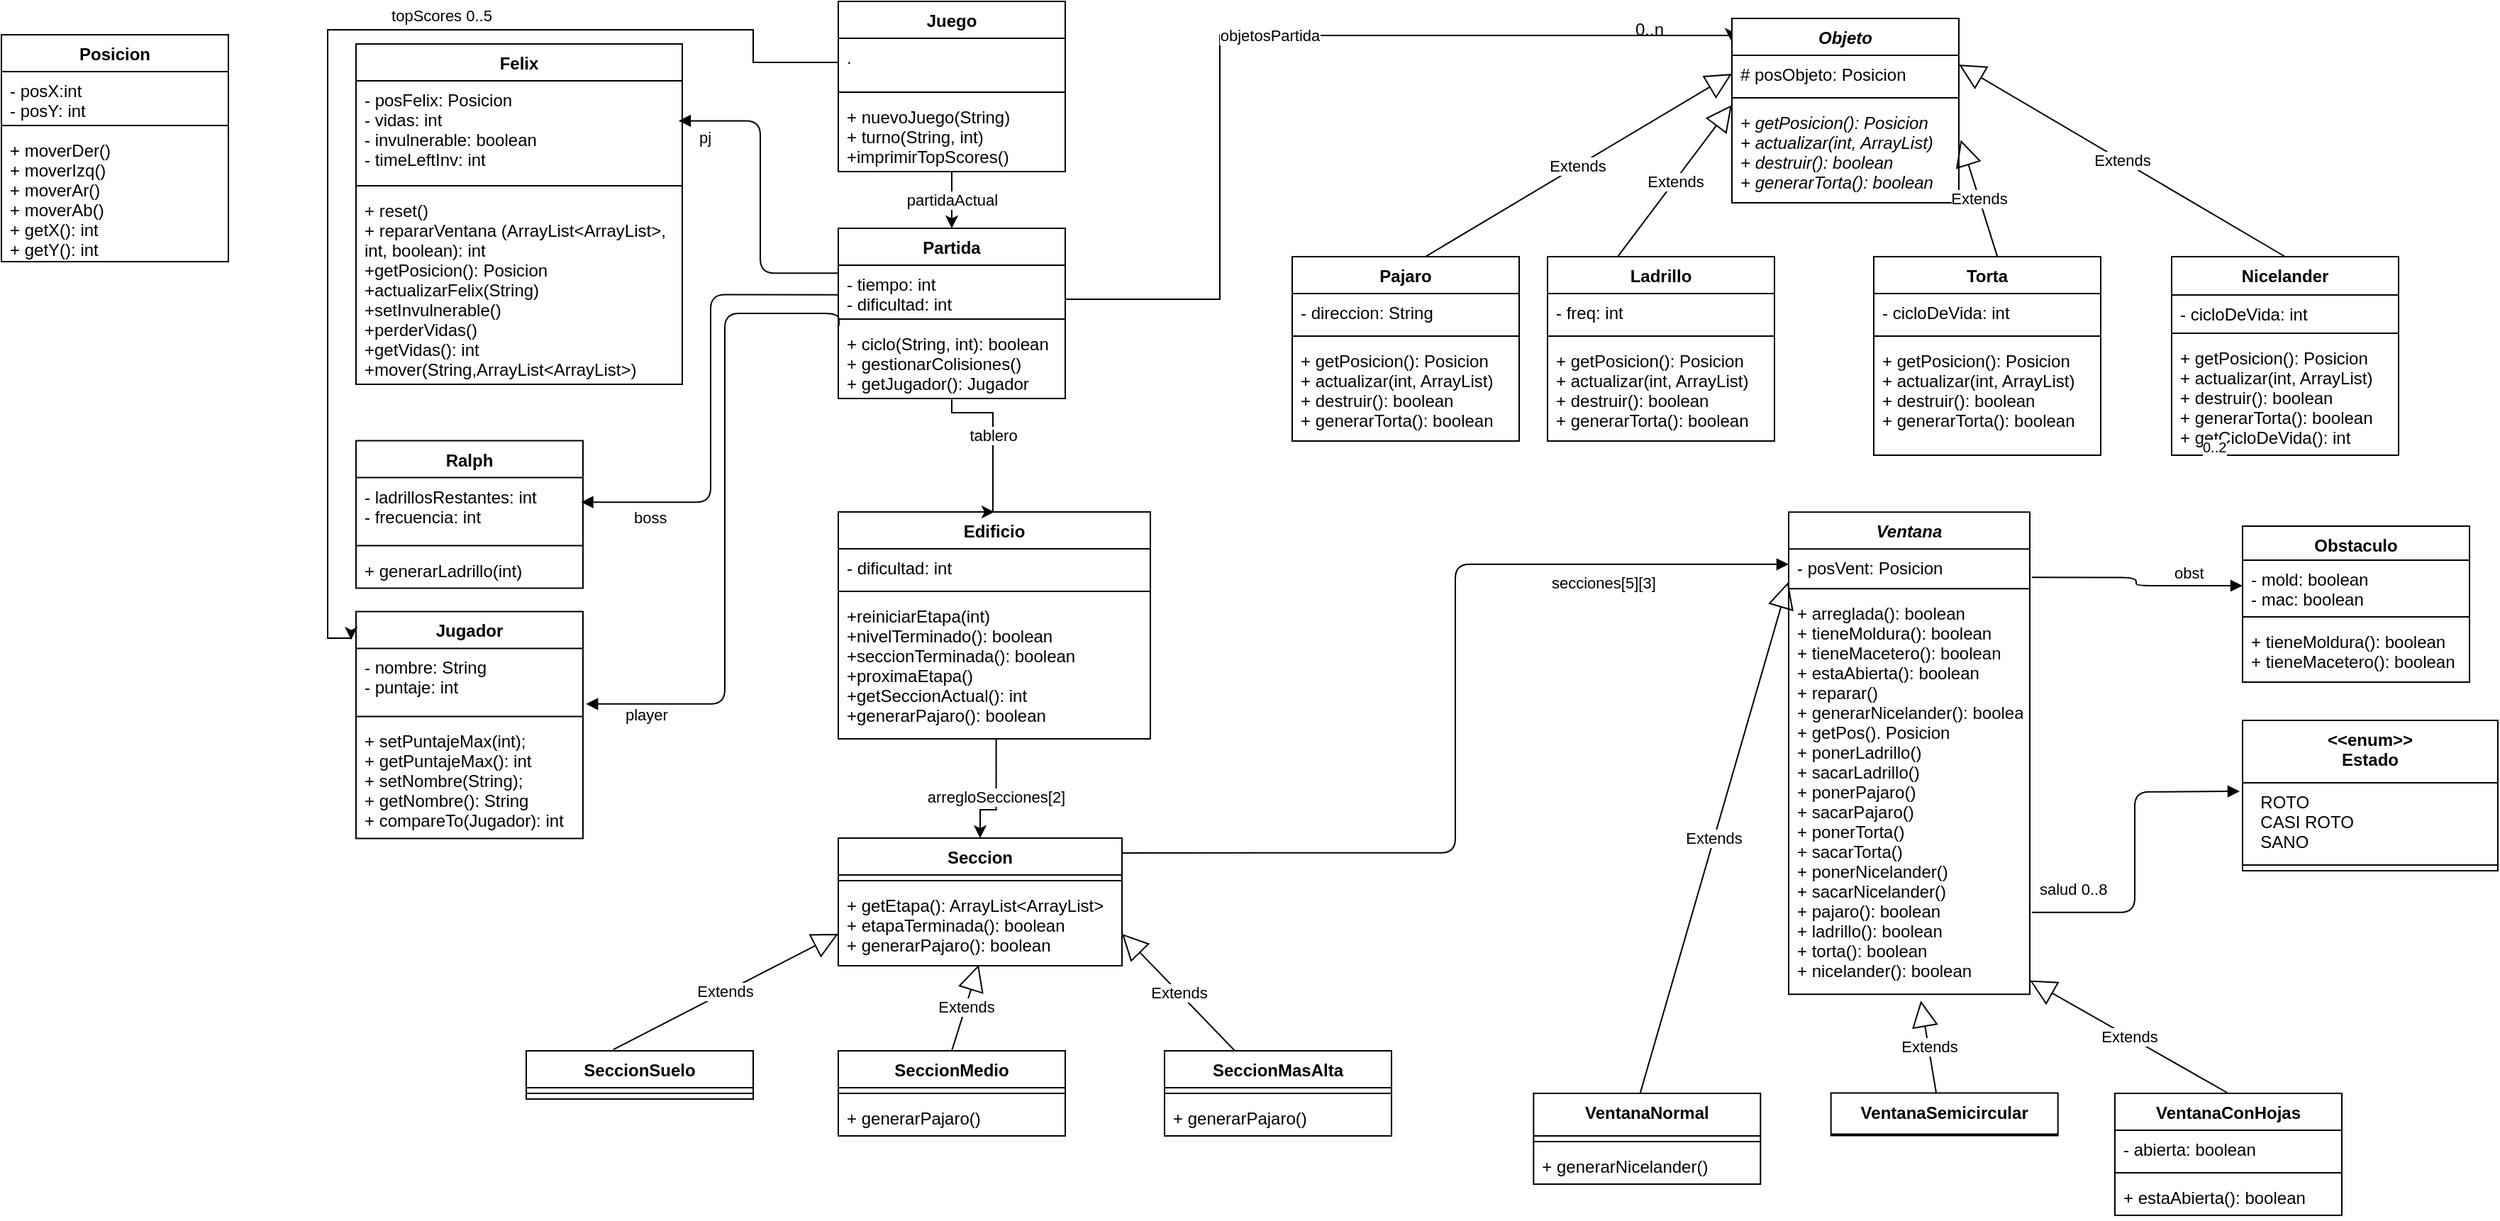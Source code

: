<mxfile version="12.0.2" type="google" pages="1"><diagram id="2Kq16u2UD5P_xdGloN-s" name="Page-1"><mxGraphModel dx="1476" dy="573" grid="1" gridSize="10" guides="0" tooltips="1" connect="1" arrows="1" fold="1" page="1" pageScale="1" pageWidth="2336" pageHeight="1654" math="0" shadow="0"><root><mxCell id="0"/><mxCell id="1" parent="0"/><mxCell id="X2xEZBvxfCJTf0WQT2Yg-20" value="partidaActual" style="edgeStyle=orthogonalEdgeStyle;rounded=0;orthogonalLoop=1;jettySize=auto;html=1;entryX=0.5;entryY=0;entryDx=0;entryDy=0;" parent="1" source="9vfwXc5ntF1bTvShzQ1Z-1" target="9vfwXc5ntF1bTvShzQ1Z-9" edge="1"><mxGeometry relative="1" as="geometry"/></mxCell><mxCell id="9vfwXc5ntF1bTvShzQ1Z-1" value="Juego" style="swimlane;fontStyle=1;align=center;verticalAlign=top;childLayout=stackLayout;horizontal=1;startSize=26;horizontalStack=0;resizeParent=1;resizeParentMax=0;resizeLast=0;collapsible=1;marginBottom=0;" parent="1" vertex="1"><mxGeometry x="620" y="20" width="160" height="120" as="geometry"/></mxCell><mxCell id="9vfwXc5ntF1bTvShzQ1Z-2" value="." style="text;strokeColor=none;fillColor=none;align=left;verticalAlign=top;spacingLeft=4;spacingRight=4;overflow=hidden;rotatable=0;points=[[0,0.5],[1,0.5]];portConstraint=eastwest;" parent="9vfwXc5ntF1bTvShzQ1Z-1" vertex="1"><mxGeometry y="26" width="160" height="34" as="geometry"/></mxCell><mxCell id="9vfwXc5ntF1bTvShzQ1Z-3" value="" style="line;strokeWidth=1;fillColor=none;align=left;verticalAlign=middle;spacingTop=-1;spacingLeft=3;spacingRight=3;rotatable=0;labelPosition=right;points=[];portConstraint=eastwest;" parent="9vfwXc5ntF1bTvShzQ1Z-1" vertex="1"><mxGeometry y="60" width="160" height="8" as="geometry"/></mxCell><mxCell id="9vfwXc5ntF1bTvShzQ1Z-4" value="+ nuevoJuego(String)&#xA;+ turno(String, int)&#xA;+imprimirTopScores()&#xA;" style="text;strokeColor=none;fillColor=none;align=left;verticalAlign=top;spacingLeft=4;spacingRight=4;overflow=hidden;rotatable=0;points=[[0,0.5],[1,0.5]];portConstraint=eastwest;" parent="9vfwXc5ntF1bTvShzQ1Z-1" vertex="1"><mxGeometry y="68" width="160" height="52" as="geometry"/></mxCell><mxCell id="9vfwXc5ntF1bTvShzQ1Z-5" value="Jugador" style="swimlane;fontStyle=1;align=center;verticalAlign=top;childLayout=stackLayout;horizontal=1;startSize=26;horizontalStack=0;resizeParent=1;resizeParentMax=0;resizeLast=0;collapsible=1;marginBottom=0;" parent="1" vertex="1"><mxGeometry x="280" y="450.214" width="160" height="160" as="geometry"/></mxCell><mxCell id="9vfwXc5ntF1bTvShzQ1Z-6" value="- nombre: String&#xA;- puntaje: int" style="text;strokeColor=none;fillColor=none;align=left;verticalAlign=top;spacingLeft=4;spacingRight=4;overflow=hidden;rotatable=0;points=[[0,0.5],[1,0.5]];portConstraint=eastwest;" parent="9vfwXc5ntF1bTvShzQ1Z-5" vertex="1"><mxGeometry y="26" width="160" height="44" as="geometry"/></mxCell><mxCell id="9vfwXc5ntF1bTvShzQ1Z-7" value="" style="line;strokeWidth=1;fillColor=none;align=left;verticalAlign=middle;spacingTop=-1;spacingLeft=3;spacingRight=3;rotatable=0;labelPosition=right;points=[];portConstraint=eastwest;" parent="9vfwXc5ntF1bTvShzQ1Z-5" vertex="1"><mxGeometry y="70" width="160" height="8" as="geometry"/></mxCell><mxCell id="9vfwXc5ntF1bTvShzQ1Z-8" value="+ setPuntajeMax(int);&#xA;+ getPuntajeMax(): int&#xA;+ setNombre(String);&#xA;+ getNombre(): String&#xA;+ compareTo(Jugador): int" style="text;strokeColor=none;fillColor=none;align=left;verticalAlign=top;spacingLeft=4;spacingRight=4;overflow=hidden;rotatable=0;points=[[0,0.5],[1,0.5]];portConstraint=eastwest;" parent="9vfwXc5ntF1bTvShzQ1Z-5" vertex="1"><mxGeometry y="78" width="160" height="82" as="geometry"/></mxCell><mxCell id="uuIPnqhhuIp6EjvuX2Iu-3" value="objetosPartida" style="edgeStyle=orthogonalEdgeStyle;rounded=0;orthogonalLoop=1;jettySize=auto;html=1;entryX=-0.003;entryY=0.122;entryDx=0;entryDy=0;entryPerimeter=0;" parent="1" source="9vfwXc5ntF1bTvShzQ1Z-9" target="o8ehaNPeGsNhpjmpizpz-34" edge="1"><mxGeometry relative="1" as="geometry"><Array as="points"><mxPoint x="889" y="230"/><mxPoint x="889" y="44"/></Array></mxGeometry></mxCell><mxCell id="9vfwXc5ntF1bTvShzQ1Z-9" value="Partida" style="swimlane;fontStyle=1;align=center;verticalAlign=top;childLayout=stackLayout;horizontal=1;startSize=26;horizontalStack=0;resizeParent=1;resizeParentMax=0;resizeLast=0;collapsible=1;marginBottom=0;" parent="1" vertex="1"><mxGeometry x="620" y="180" width="160" height="120" as="geometry"/></mxCell><mxCell id="9vfwXc5ntF1bTvShzQ1Z-10" value="- tiempo: int&#xA;- dificultad: int" style="text;strokeColor=none;fillColor=none;align=left;verticalAlign=top;spacingLeft=4;spacingRight=4;overflow=hidden;rotatable=0;points=[[0,0.5],[1,0.5]];portConstraint=eastwest;" parent="9vfwXc5ntF1bTvShzQ1Z-9" vertex="1"><mxGeometry y="26" width="160" height="34" as="geometry"/></mxCell><mxCell id="9vfwXc5ntF1bTvShzQ1Z-11" value="" style="line;strokeWidth=1;fillColor=none;align=left;verticalAlign=middle;spacingTop=-1;spacingLeft=3;spacingRight=3;rotatable=0;labelPosition=right;points=[];portConstraint=eastwest;" parent="9vfwXc5ntF1bTvShzQ1Z-9" vertex="1"><mxGeometry y="60" width="160" height="8" as="geometry"/></mxCell><mxCell id="9vfwXc5ntF1bTvShzQ1Z-12" value="+ ciclo(String, int): boolean&#xA;+ gestionarColisiones()&#xA;+ getJugador(): Jugador&#xA;" style="text;strokeColor=none;fillColor=none;align=left;verticalAlign=top;spacingLeft=4;spacingRight=4;overflow=hidden;rotatable=0;points=[[0,0.5],[1,0.5]];portConstraint=eastwest;" parent="9vfwXc5ntF1bTvShzQ1Z-9" vertex="1"><mxGeometry y="68" width="160" height="52" as="geometry"/></mxCell><mxCell id="9vfwXc5ntF1bTvShzQ1Z-13" value="Posicion" style="swimlane;fontStyle=1;align=center;verticalAlign=top;childLayout=stackLayout;horizontal=1;startSize=26;horizontalStack=0;resizeParent=1;resizeParentMax=0;resizeLast=0;collapsible=1;marginBottom=0;" parent="1" vertex="1"><mxGeometry x="30" y="43.5" width="160" height="160" as="geometry"><mxRectangle x="60" y="32" width="80" height="26" as="alternateBounds"/></mxGeometry></mxCell><mxCell id="9vfwXc5ntF1bTvShzQ1Z-14" value="- posX:int&#xA;- posY: int" style="text;strokeColor=none;fillColor=none;align=left;verticalAlign=top;spacingLeft=4;spacingRight=4;overflow=hidden;rotatable=0;points=[[0,0.5],[1,0.5]];portConstraint=eastwest;" parent="9vfwXc5ntF1bTvShzQ1Z-13" vertex="1"><mxGeometry y="26" width="160" height="34" as="geometry"/></mxCell><mxCell id="9vfwXc5ntF1bTvShzQ1Z-15" value="" style="line;strokeWidth=1;fillColor=none;align=left;verticalAlign=middle;spacingTop=-1;spacingLeft=3;spacingRight=3;rotatable=0;labelPosition=right;points=[];portConstraint=eastwest;" parent="9vfwXc5ntF1bTvShzQ1Z-13" vertex="1"><mxGeometry y="60" width="160" height="8" as="geometry"/></mxCell><mxCell id="9vfwXc5ntF1bTvShzQ1Z-16" value="+ moverDer()&#xA;+ moverIzq()&#xA;+ moverAr()&#xA;+ moverAb()&#xA;+ getX(): int&#xA;+ getY(): int&#xA;" style="text;strokeColor=none;fillColor=none;align=left;verticalAlign=top;spacingLeft=4;spacingRight=4;overflow=hidden;rotatable=0;points=[[0,0.5],[1,0.5]];portConstraint=eastwest;" parent="9vfwXc5ntF1bTvShzQ1Z-13" vertex="1"><mxGeometry y="68" width="160" height="92" as="geometry"/></mxCell><mxCell id="9vfwXc5ntF1bTvShzQ1Z-17" value="Ventana" style="swimlane;fontStyle=3;align=center;verticalAlign=top;childLayout=stackLayout;horizontal=1;startSize=26;horizontalStack=0;resizeParent=1;resizeParentMax=0;resizeLast=0;collapsible=1;marginBottom=0;" parent="1" vertex="1"><mxGeometry x="1290" y="380.167" width="170" height="340" as="geometry"/></mxCell><mxCell id="9vfwXc5ntF1bTvShzQ1Z-18" value="- posVent: Posicion" style="text;strokeColor=none;fillColor=none;align=left;verticalAlign=top;spacingLeft=4;spacingRight=4;overflow=hidden;rotatable=0;points=[[0,0.5],[1,0.5]];portConstraint=eastwest;" parent="9vfwXc5ntF1bTvShzQ1Z-17" vertex="1"><mxGeometry y="26" width="170" height="24" as="geometry"/></mxCell><mxCell id="9vfwXc5ntF1bTvShzQ1Z-19" value="" style="line;strokeWidth=1;fillColor=none;align=left;verticalAlign=middle;spacingTop=-1;spacingLeft=3;spacingRight=3;rotatable=0;labelPosition=right;points=[];portConstraint=eastwest;" parent="9vfwXc5ntF1bTvShzQ1Z-17" vertex="1"><mxGeometry y="50" width="170" height="8" as="geometry"/></mxCell><mxCell id="9vfwXc5ntF1bTvShzQ1Z-20" value="+ arreglada(): boolean&#xA;+ tieneMoldura(): boolean&#xA;+ tieneMacetero(): boolean&#xA;+ estaAbierta(): boolean&#xA;+ reparar()&#xA;+ generarNicelander(): boolean&#xA;+ getPos(). Posicion&#xA;+ ponerLadrillo()&#xA;+ sacarLadrillo()&#xA;+ ponerPajaro()&#xA;+ sacarPajaro()&#xA;+ ponerTorta()&#xA;+ sacarTorta()&#xA;+ ponerNicelander()&#xA;+ sacarNicelander()&#xA;+ pajaro(): boolean&#xA;+ ladrillo(): boolean&#xA;+ torta(): boolean&#xA;+ nicelander(): boolean&#xA;" style="text;strokeColor=none;fillColor=none;align=left;verticalAlign=top;spacingLeft=4;spacingRight=4;overflow=hidden;rotatable=0;points=[[0,0.5],[1,0.5]];portConstraint=eastwest;" parent="9vfwXc5ntF1bTvShzQ1Z-17" vertex="1"><mxGeometry y="58" width="170" height="282" as="geometry"/></mxCell><mxCell id="9vfwXc5ntF1bTvShzQ1Z-41" value="VentanaNormal" style="swimlane;fontStyle=1;align=center;verticalAlign=top;childLayout=stackLayout;horizontal=1;startSize=30;horizontalStack=0;resizeParent=1;resizeParentMax=0;resizeLast=0;collapsible=1;marginBottom=0;" parent="1" vertex="1"><mxGeometry x="1110.167" y="790" width="160" height="64" as="geometry"/></mxCell><mxCell id="9vfwXc5ntF1bTvShzQ1Z-43" value="" style="line;strokeWidth=1;fillColor=none;align=left;verticalAlign=middle;spacingTop=-1;spacingLeft=3;spacingRight=3;rotatable=0;labelPosition=right;points=[];portConstraint=eastwest;" parent="9vfwXc5ntF1bTvShzQ1Z-41" vertex="1"><mxGeometry y="30" width="160" height="8" as="geometry"/></mxCell><mxCell id="9vfwXc5ntF1bTvShzQ1Z-44" value="+ generarNicelander()" style="text;strokeColor=none;fillColor=none;align=left;verticalAlign=top;spacingLeft=4;spacingRight=4;overflow=hidden;rotatable=0;points=[[0,0.5],[1,0.5]];portConstraint=eastwest;" parent="9vfwXc5ntF1bTvShzQ1Z-41" vertex="1"><mxGeometry y="38" width="160" height="26" as="geometry"/></mxCell><mxCell id="9vfwXc5ntF1bTvShzQ1Z-45" value="VentanaSemicircular" style="swimlane;fontStyle=1;align=center;verticalAlign=top;childLayout=stackLayout;horizontal=1;startSize=29;horizontalStack=0;resizeParent=1;resizeParentMax=0;resizeLast=0;collapsible=1;marginBottom=0;" parent="1" vertex="1"><mxGeometry x="1319.833" y="789.786" width="160" height="30" as="geometry"/></mxCell><mxCell id="9vfwXc5ntF1bTvShzQ1Z-47" value="" style="line;strokeWidth=1;fillColor=none;align=left;verticalAlign=middle;spacingTop=-1;spacingLeft=3;spacingRight=3;rotatable=0;labelPosition=right;points=[];portConstraint=eastwest;" parent="9vfwXc5ntF1bTvShzQ1Z-45" vertex="1"><mxGeometry y="29" width="160" height="1" as="geometry"/></mxCell><mxCell id="9vfwXc5ntF1bTvShzQ1Z-73" value="Seccion" style="swimlane;fontStyle=1;align=center;verticalAlign=top;childLayout=stackLayout;horizontal=1;startSize=26;horizontalStack=0;resizeParent=1;resizeParentMax=0;resizeLast=0;collapsible=1;marginBottom=0;" parent="1" vertex="1"><mxGeometry x="620" y="610" width="200" height="90" as="geometry"/></mxCell><mxCell id="9vfwXc5ntF1bTvShzQ1Z-75" value="" style="line;strokeWidth=1;fillColor=none;align=left;verticalAlign=middle;spacingTop=-1;spacingLeft=3;spacingRight=3;rotatable=0;labelPosition=right;points=[];portConstraint=eastwest;" parent="9vfwXc5ntF1bTvShzQ1Z-73" vertex="1"><mxGeometry y="26" width="200" height="8" as="geometry"/></mxCell><mxCell id="9vfwXc5ntF1bTvShzQ1Z-76" value="+ getEtapa(): ArrayList&lt;ArrayList&gt;&#xA;+ etapaTerminada(): boolean&#xA;+ generarPajaro(): boolean&#xA;" style="text;strokeColor=none;fillColor=none;align=left;verticalAlign=top;spacingLeft=4;spacingRight=4;overflow=hidden;rotatable=0;points=[[0,0.5],[1,0.5]];portConstraint=eastwest;" parent="9vfwXc5ntF1bTvShzQ1Z-73" vertex="1"><mxGeometry y="34" width="200" height="56" as="geometry"/></mxCell><mxCell id="9vfwXc5ntF1bTvShzQ1Z-77" value="SeccionSuelo" style="swimlane;fontStyle=1;align=center;verticalAlign=top;childLayout=stackLayout;horizontal=1;startSize=26;horizontalStack=0;resizeParent=1;resizeParentMax=0;resizeLast=0;collapsible=1;marginBottom=0;" parent="1" vertex="1"><mxGeometry x="400" y="760" width="160" height="34" as="geometry"/></mxCell><mxCell id="9vfwXc5ntF1bTvShzQ1Z-79" value="" style="line;strokeWidth=1;fillColor=none;align=left;verticalAlign=middle;spacingTop=-1;spacingLeft=3;spacingRight=3;rotatable=0;labelPosition=right;points=[];portConstraint=eastwest;" parent="9vfwXc5ntF1bTvShzQ1Z-77" vertex="1"><mxGeometry y="26" width="160" height="8" as="geometry"/></mxCell><mxCell id="9vfwXc5ntF1bTvShzQ1Z-81" value="SeccionMedio" style="swimlane;fontStyle=1;align=center;verticalAlign=top;childLayout=stackLayout;horizontal=1;startSize=26;horizontalStack=0;resizeParent=1;resizeParentMax=0;resizeLast=0;collapsible=1;marginBottom=0;" parent="1" vertex="1"><mxGeometry x="620" y="760" width="160" height="60" as="geometry"/></mxCell><mxCell id="9vfwXc5ntF1bTvShzQ1Z-83" value="" style="line;strokeWidth=1;fillColor=none;align=left;verticalAlign=middle;spacingTop=-1;spacingLeft=3;spacingRight=3;rotatable=0;labelPosition=right;points=[];portConstraint=eastwest;" parent="9vfwXc5ntF1bTvShzQ1Z-81" vertex="1"><mxGeometry y="26" width="160" height="8" as="geometry"/></mxCell><mxCell id="9vfwXc5ntF1bTvShzQ1Z-84" value="+ generarPajaro()" style="text;strokeColor=none;fillColor=none;align=left;verticalAlign=top;spacingLeft=4;spacingRight=4;overflow=hidden;rotatable=0;points=[[0,0.5],[1,0.5]];portConstraint=eastwest;" parent="9vfwXc5ntF1bTvShzQ1Z-81" vertex="1"><mxGeometry y="34" width="160" height="26" as="geometry"/></mxCell><mxCell id="9vfwXc5ntF1bTvShzQ1Z-85" value="SeccionMasAlta" style="swimlane;fontStyle=1;align=center;verticalAlign=top;childLayout=stackLayout;horizontal=1;startSize=26;horizontalStack=0;resizeParent=1;resizeParentMax=0;resizeLast=0;collapsible=1;marginBottom=0;" parent="1" vertex="1"><mxGeometry x="850" y="760" width="160" height="60" as="geometry"/></mxCell><mxCell id="9vfwXc5ntF1bTvShzQ1Z-87" value="" style="line;strokeWidth=1;fillColor=none;align=left;verticalAlign=middle;spacingTop=-1;spacingLeft=3;spacingRight=3;rotatable=0;labelPosition=right;points=[];portConstraint=eastwest;" parent="9vfwXc5ntF1bTvShzQ1Z-85" vertex="1"><mxGeometry y="26" width="160" height="8" as="geometry"/></mxCell><mxCell id="9vfwXc5ntF1bTvShzQ1Z-88" value="+ generarPajaro()" style="text;strokeColor=none;fillColor=none;align=left;verticalAlign=top;spacingLeft=4;spacingRight=4;overflow=hidden;rotatable=0;points=[[0,0.5],[1,0.5]];portConstraint=eastwest;" parent="9vfwXc5ntF1bTvShzQ1Z-85" vertex="1"><mxGeometry y="34" width="160" height="26" as="geometry"/></mxCell><mxCell id="9vfwXc5ntF1bTvShzQ1Z-89" value="Felix" style="swimlane;fontStyle=1;align=center;verticalAlign=top;childLayout=stackLayout;horizontal=1;startSize=26;horizontalStack=0;resizeParent=1;resizeParentMax=0;resizeLast=0;collapsible=1;marginBottom=0;" parent="1" vertex="1"><mxGeometry x="280" y="50" width="230" height="240" as="geometry"><mxRectangle x="510" y="506" width="60" height="26" as="alternateBounds"/></mxGeometry></mxCell><mxCell id="9vfwXc5ntF1bTvShzQ1Z-90" value="- posFelix: Posicion&#xA;- vidas: int&#xA;- invulnerable: boolean&#xA;- timeLeftInv: int" style="text;strokeColor=none;fillColor=none;align=left;verticalAlign=top;spacingLeft=4;spacingRight=4;overflow=hidden;rotatable=0;points=[[0,0.5],[1,0.5]];portConstraint=eastwest;" parent="9vfwXc5ntF1bTvShzQ1Z-89" vertex="1"><mxGeometry y="26" width="230" height="70" as="geometry"/></mxCell><mxCell id="9vfwXc5ntF1bTvShzQ1Z-91" value="" style="line;strokeWidth=1;fillColor=none;align=left;verticalAlign=middle;spacingTop=-1;spacingLeft=3;spacingRight=3;rotatable=0;labelPosition=right;points=[];portConstraint=eastwest;" parent="9vfwXc5ntF1bTvShzQ1Z-89" vertex="1"><mxGeometry y="96" width="230" height="8" as="geometry"/></mxCell><mxCell id="9vfwXc5ntF1bTvShzQ1Z-92" value="+ reset()&#xA;+ repararVentana (ArrayList&lt;ArrayList&gt;, &#xA;int, boolean): int&#xA;+getPosicion(): Posicion&#xA;+actualizarFelix(String)&#xA;+setInvulnerable()&#xA;+perderVidas()&#xA;+getVidas(): int&#xA;+mover(String,ArrayList&lt;ArrayList&gt;)&#xA;" style="text;strokeColor=none;fillColor=none;align=left;verticalAlign=top;spacingLeft=4;spacingRight=4;overflow=hidden;rotatable=0;points=[[0,0.5],[1,0.5]];portConstraint=eastwest;" parent="9vfwXc5ntF1bTvShzQ1Z-89" vertex="1"><mxGeometry y="104" width="230" height="136" as="geometry"/></mxCell><mxCell id="o8ehaNPeGsNhpjmpizpz-1" value="Ralph" style="swimlane;fontStyle=1;align=center;verticalAlign=top;childLayout=stackLayout;horizontal=1;startSize=26;horizontalStack=0;resizeParent=1;resizeParentMax=0;resizeLast=0;collapsible=1;marginBottom=0;" parent="1" vertex="1"><mxGeometry x="280" y="329.786" width="160" height="104" as="geometry"/></mxCell><mxCell id="o8ehaNPeGsNhpjmpizpz-2" value="- ladrillosRestantes: int&#xA;- frecuencia: int&#xA;" style="text;strokeColor=none;fillColor=none;align=left;verticalAlign=top;spacingLeft=4;spacingRight=4;overflow=hidden;rotatable=0;points=[[0,0.5],[1,0.5]];portConstraint=eastwest;" parent="o8ehaNPeGsNhpjmpizpz-1" vertex="1"><mxGeometry y="26" width="160" height="44" as="geometry"/></mxCell><mxCell id="o8ehaNPeGsNhpjmpizpz-3" value="" style="line;strokeWidth=1;fillColor=none;align=left;verticalAlign=middle;spacingTop=-1;spacingLeft=3;spacingRight=3;rotatable=0;labelPosition=right;points=[];portConstraint=eastwest;" parent="o8ehaNPeGsNhpjmpizpz-1" vertex="1"><mxGeometry y="70" width="160" height="8" as="geometry"/></mxCell><mxCell id="o8ehaNPeGsNhpjmpizpz-4" value="+ generarLadrillo(int)" style="text;strokeColor=none;fillColor=none;align=left;verticalAlign=top;spacingLeft=4;spacingRight=4;overflow=hidden;rotatable=0;points=[[0,0.5],[1,0.5]];portConstraint=eastwest;" parent="o8ehaNPeGsNhpjmpizpz-1" vertex="1"><mxGeometry y="78" width="160" height="26" as="geometry"/></mxCell><mxCell id="o8ehaNPeGsNhpjmpizpz-6" value="&lt;&lt;enum&gt;&gt;&#xA;Estado" style="swimlane;fontStyle=1;align=center;verticalAlign=top;childLayout=stackLayout;horizontal=1;startSize=44;horizontalStack=0;resizeParent=1;resizeParentMax=0;resizeLast=0;collapsible=1;marginBottom=0;" parent="1" vertex="1"><mxGeometry x="1610" y="527" width="180" height="106" as="geometry"/></mxCell><mxCell id="o8ehaNPeGsNhpjmpizpz-7" value="  ROTO&#xA;  CASI ROTO&#xA;  SANO" style="text;strokeColor=none;fillColor=none;align=left;verticalAlign=top;spacingLeft=4;spacingRight=4;overflow=hidden;rotatable=0;points=[[0,0.5],[1,0.5]];portConstraint=eastwest;" parent="o8ehaNPeGsNhpjmpizpz-6" vertex="1"><mxGeometry y="44" width="180" height="54" as="geometry"/></mxCell><mxCell id="o8ehaNPeGsNhpjmpizpz-8" value="" style="line;strokeWidth=1;fillColor=none;align=left;verticalAlign=middle;spacingTop=-1;spacingLeft=3;spacingRight=3;rotatable=0;labelPosition=right;points=[];portConstraint=eastwest;" parent="o8ehaNPeGsNhpjmpizpz-6" vertex="1"><mxGeometry y="98" width="180" height="8" as="geometry"/></mxCell><mxCell id="o8ehaNPeGsNhpjmpizpz-10" value="Obstaculo" style="swimlane;fontStyle=1;align=center;verticalAlign=top;childLayout=stackLayout;horizontal=1;startSize=24;horizontalStack=0;resizeParent=1;resizeParentMax=0;resizeLast=0;collapsible=1;marginBottom=0;" parent="1" vertex="1"><mxGeometry x="1610" y="390" width="160" height="110" as="geometry"/></mxCell><mxCell id="o8ehaNPeGsNhpjmpizpz-11" value="- mold: boolean&#xA;- mac: boolean&#xA;" style="text;strokeColor=none;fillColor=none;align=left;verticalAlign=top;spacingLeft=4;spacingRight=4;overflow=hidden;rotatable=0;points=[[0,0.5],[1,0.5]];portConstraint=eastwest;" parent="o8ehaNPeGsNhpjmpizpz-10" vertex="1"><mxGeometry y="24" width="160" height="36" as="geometry"/></mxCell><mxCell id="o8ehaNPeGsNhpjmpizpz-12" value="" style="line;strokeWidth=1;fillColor=none;align=left;verticalAlign=middle;spacingTop=-1;spacingLeft=3;spacingRight=3;rotatable=0;labelPosition=right;points=[];portConstraint=eastwest;" parent="o8ehaNPeGsNhpjmpizpz-10" vertex="1"><mxGeometry y="60" width="160" height="8" as="geometry"/></mxCell><mxCell id="o8ehaNPeGsNhpjmpizpz-13" value="+ tieneMoldura(): boolean&#xA;+ tieneMacetero(): boolean&#xA;" style="text;strokeColor=none;fillColor=none;align=left;verticalAlign=top;spacingLeft=4;spacingRight=4;overflow=hidden;rotatable=0;points=[[0,0.5],[1,0.5]];portConstraint=eastwest;" parent="o8ehaNPeGsNhpjmpizpz-10" vertex="1"><mxGeometry y="68" width="160" height="42" as="geometry"/></mxCell><mxCell id="o8ehaNPeGsNhpjmpizpz-14" value="Nicelander" style="swimlane;fontStyle=1;align=center;verticalAlign=top;childLayout=stackLayout;horizontal=1;startSize=27;horizontalStack=0;resizeParent=1;resizeParentMax=0;resizeLast=0;collapsible=1;marginBottom=0;" parent="1" vertex="1"><mxGeometry x="1560" y="200" width="160" height="140" as="geometry"/></mxCell><mxCell id="o8ehaNPeGsNhpjmpizpz-15" value="- cicloDeVida: int" style="text;strokeColor=none;fillColor=none;align=left;verticalAlign=top;spacingLeft=4;spacingRight=4;overflow=hidden;rotatable=0;points=[[0,0.5],[1,0.5]];portConstraint=eastwest;" parent="o8ehaNPeGsNhpjmpizpz-14" vertex="1"><mxGeometry y="27" width="160" height="23" as="geometry"/></mxCell><mxCell id="o8ehaNPeGsNhpjmpizpz-16" value="" style="line;strokeWidth=1;fillColor=none;align=left;verticalAlign=middle;spacingTop=-1;spacingLeft=3;spacingRight=3;rotatable=0;labelPosition=right;points=[];portConstraint=eastwest;" parent="o8ehaNPeGsNhpjmpizpz-14" vertex="1"><mxGeometry y="50" width="160" height="8" as="geometry"/></mxCell><mxCell id="o8ehaNPeGsNhpjmpizpz-17" value="+ getPosicion(): Posicion&#xA;+ actualizar(int, ArrayList)&#xA;+ destruir(): boolean&#xA;+ generarTorta(): boolean&#xA;+ getCicloDeVida(): int&#xA;" style="text;strokeColor=none;fillColor=none;align=left;verticalAlign=top;spacingLeft=4;spacingRight=4;overflow=hidden;rotatable=0;points=[[0,0.5],[1,0.5]];portConstraint=eastwest;" parent="o8ehaNPeGsNhpjmpizpz-14" vertex="1"><mxGeometry y="58" width="160" height="82" as="geometry"/></mxCell><mxCell id="o8ehaNPeGsNhpjmpizpz-34" value="Objeto" style="swimlane;fontStyle=3;align=center;verticalAlign=top;childLayout=stackLayout;horizontal=1;startSize=26;horizontalStack=0;resizeParent=1;resizeParentMax=0;resizeLast=0;collapsible=1;marginBottom=0;" parent="1" vertex="1"><mxGeometry x="1250" y="32" width="160" height="130" as="geometry"/></mxCell><mxCell id="o8ehaNPeGsNhpjmpizpz-35" value="# posObjeto: Posicion" style="text;strokeColor=none;fillColor=none;align=left;verticalAlign=top;spacingLeft=4;spacingRight=4;overflow=hidden;rotatable=0;points=[[0,0.5],[1,0.5]];portConstraint=eastwest;" parent="o8ehaNPeGsNhpjmpizpz-34" vertex="1"><mxGeometry y="26" width="160" height="26" as="geometry"/></mxCell><mxCell id="o8ehaNPeGsNhpjmpizpz-36" value="" style="line;strokeWidth=1;fillColor=none;align=left;verticalAlign=middle;spacingTop=-1;spacingLeft=3;spacingRight=3;rotatable=0;labelPosition=right;points=[];portConstraint=eastwest;" parent="o8ehaNPeGsNhpjmpizpz-34" vertex="1"><mxGeometry y="52" width="160" height="8" as="geometry"/></mxCell><mxCell id="o8ehaNPeGsNhpjmpizpz-37" value="+ getPosicion(): Posicion&#xA;+ actualizar(int, ArrayList)&#xA;+ destruir(): boolean&#xA;+ generarTorta(): boolean" style="text;strokeColor=none;fillColor=none;align=left;verticalAlign=top;spacingLeft=4;spacingRight=4;overflow=hidden;rotatable=0;points=[[0,0.5],[1,0.5]];portConstraint=eastwest;fontStyle=2" parent="o8ehaNPeGsNhpjmpizpz-34" vertex="1"><mxGeometry y="60" width="160" height="70" as="geometry"/></mxCell><mxCell id="o8ehaNPeGsNhpjmpizpz-48" value="pj" style="endArrow=block;endFill=1;html=1;edgeStyle=orthogonalEdgeStyle;align=left;verticalAlign=top;entryX=0.989;entryY=0.403;entryDx=0;entryDy=0;entryPerimeter=0;exitX=0;exitY=0.165;exitDx=0;exitDy=0;exitPerimeter=0;" parent="1" source="9vfwXc5ntF1bTvShzQ1Z-10" target="9vfwXc5ntF1bTvShzQ1Z-90" edge="1"><mxGeometry x="0.883" y="-1" relative="1" as="geometry"><mxPoint x="570" y="218" as="sourcePoint"/><mxPoint x="610" y="200" as="targetPoint"/><mxPoint as="offset"/></mxGeometry></mxCell><mxCell id="o8ehaNPeGsNhpjmpizpz-49" value="" style="resizable=0;html=1;align=left;verticalAlign=bottom;labelBackgroundColor=#ffffff;fontSize=10;" parent="o8ehaNPeGsNhpjmpizpz-48" connectable="0" vertex="1"><mxGeometry x="-1" relative="1" as="geometry"/></mxCell><mxCell id="o8ehaNPeGsNhpjmpizpz-52" value="boss" style="endArrow=block;endFill=1;html=1;edgeStyle=orthogonalEdgeStyle;align=left;verticalAlign=top;exitX=-0.003;exitY=0.613;exitDx=0;exitDy=0;exitPerimeter=0;entryX=0.992;entryY=0.393;entryDx=0;entryDy=0;entryPerimeter=0;" parent="1" source="9vfwXc5ntF1bTvShzQ1Z-10" target="o8ehaNPeGsNhpjmpizpz-2" edge="1"><mxGeometry x="0.785" y="-2" relative="1" as="geometry"><mxPoint x="450" y="280" as="sourcePoint"/><mxPoint x="550" y="310" as="targetPoint"/><Array as="points"/><mxPoint as="offset"/></mxGeometry></mxCell><mxCell id="o8ehaNPeGsNhpjmpizpz-54" value="player" style="endArrow=block;endFill=1;html=1;edgeStyle=orthogonalEdgeStyle;align=left;verticalAlign=top;exitX=0.003;exitY=0.015;exitDx=0;exitDy=0;exitPerimeter=0;entryX=1.013;entryY=0.891;entryDx=0;entryDy=0;entryPerimeter=0;" parent="1" source="9vfwXc5ntF1bTvShzQ1Z-12" target="9vfwXc5ntF1bTvShzQ1Z-6" edge="1"><mxGeometry x="0.887" y="-5" relative="1" as="geometry"><mxPoint x="450" y="320" as="sourcePoint"/><mxPoint x="610" y="320" as="targetPoint"/><mxPoint as="offset"/><Array as="points"><mxPoint x="620" y="240"/><mxPoint x="540" y="240"/><mxPoint x="540" y="516"/></Array></mxGeometry></mxCell><mxCell id="o8ehaNPeGsNhpjmpizpz-60" value="0..n" style="text;html=1;resizable=0;points=[];autosize=1;align=left;verticalAlign=top;spacingTop=-4;" parent="1" vertex="1"><mxGeometry x="1180" y="30" width="40" height="20" as="geometry"/></mxCell><mxCell id="o8ehaNPeGsNhpjmpizpz-62" value="Extends" style="endArrow=block;endSize=16;endFill=0;html=1;entryX=0;entryY=0.5;entryDx=0;entryDy=0;exitX=0.576;exitY=0.008;exitDx=0;exitDy=0;exitPerimeter=0;" parent="1" source="uuIPnqhhuIp6EjvuX2Iu-8" target="o8ehaNPeGsNhpjmpizpz-35" edge="1"><mxGeometry width="160" relative="1" as="geometry"><mxPoint x="1033" y="159" as="sourcePoint"/><mxPoint x="1260" y="400" as="targetPoint"/></mxGeometry></mxCell><mxCell id="o8ehaNPeGsNhpjmpizpz-63" value="Extends" style="endArrow=block;endSize=16;endFill=0;html=1;exitX=0.306;exitY=0.005;exitDx=0;exitDy=0;exitPerimeter=0;" parent="1" source="uuIPnqhhuIp6EjvuX2Iu-4" edge="1"><mxGeometry width="160" relative="1" as="geometry"><mxPoint x="1169.833" y="159.324" as="sourcePoint"/><mxPoint x="1250" y="93" as="targetPoint"/></mxGeometry></mxCell><mxCell id="o8ehaNPeGsNhpjmpizpz-65" value="Extends" style="endArrow=block;endSize=16;endFill=0;html=1;exitX=0.546;exitY=0.005;exitDx=0;exitDy=0;entryX=1.008;entryY=0.367;entryDx=0;entryDy=0;entryPerimeter=0;exitPerimeter=0;" parent="1" source="uuIPnqhhuIp6EjvuX2Iu-12" target="o8ehaNPeGsNhpjmpizpz-37" edge="1"><mxGeometry width="160" relative="1" as="geometry"><mxPoint x="1440" y="160.824" as="sourcePoint"/><mxPoint x="1670" y="40" as="targetPoint"/></mxGeometry></mxCell><mxCell id="o8ehaNPeGsNhpjmpizpz-66" value="Extends" style="endArrow=block;endSize=16;endFill=0;html=1;exitX=0.5;exitY=0;exitDx=0;exitDy=0;entryX=1;entryY=0.25;entryDx=0;entryDy=0;" parent="1" source="o8ehaNPeGsNhpjmpizpz-14" target="o8ehaNPeGsNhpjmpizpz-34" edge="1"><mxGeometry width="160" relative="1" as="geometry"><mxPoint x="1630" y="90" as="sourcePoint"/><mxPoint x="1790" y="90" as="targetPoint"/></mxGeometry></mxCell><mxCell id="o8ehaNPeGsNhpjmpizpz-71" value="Extends" style="endArrow=block;endSize=16;endFill=0;html=1;exitX=0.383;exitY=-0.025;exitDx=0;exitDy=0;exitPerimeter=0;entryX=0;entryY=0.75;entryDx=0;entryDy=0;" parent="1" source="9vfwXc5ntF1bTvShzQ1Z-77" target="9vfwXc5ntF1bTvShzQ1Z-73" edge="1"><mxGeometry width="160" relative="1" as="geometry"><mxPoint x="440" y="570" as="sourcePoint"/><mxPoint x="619.68" y="541.658" as="targetPoint"/></mxGeometry></mxCell><mxCell id="o8ehaNPeGsNhpjmpizpz-72" value="Extends" style="endArrow=block;endSize=16;endFill=0;html=1;exitX=0.5;exitY=0;exitDx=0;exitDy=0;entryX=0.495;entryY=0.989;entryDx=0;entryDy=0;entryPerimeter=0;" parent="1" source="9vfwXc5ntF1bTvShzQ1Z-81" target="9vfwXc5ntF1bTvShzQ1Z-76" edge="1"><mxGeometry width="160" relative="1" as="geometry"><mxPoint x="640" y="780" as="sourcePoint"/><mxPoint x="800" y="780" as="targetPoint"/></mxGeometry></mxCell><mxCell id="o8ehaNPeGsNhpjmpizpz-73" value="Extends" style="endArrow=block;endSize=16;endFill=0;html=1;exitX=0.31;exitY=0;exitDx=0;exitDy=0;exitPerimeter=0;entryX=1;entryY=0.75;entryDx=0;entryDy=0;" parent="1" source="9vfwXc5ntF1bTvShzQ1Z-85" target="9vfwXc5ntF1bTvShzQ1Z-73" edge="1"><mxGeometry width="160" relative="1" as="geometry"><mxPoint x="940" y="560" as="sourcePoint"/><mxPoint x="781.28" y="545.844" as="targetPoint"/></mxGeometry></mxCell><mxCell id="o8ehaNPeGsNhpjmpizpz-74" value="salud 0..8" style="endArrow=block;endFill=1;html=1;edgeStyle=orthogonalEdgeStyle;align=left;verticalAlign=top;exitX=1.008;exitY=0.795;exitDx=0;exitDy=0;exitPerimeter=0;entryX=-0.013;entryY=-0.179;entryDx=0;entryDy=0;entryPerimeter=0;" parent="1" source="9vfwXc5ntF1bTvShzQ1Z-20" edge="1"><mxGeometry x="-0.006" y="40" relative="1" as="geometry"><mxPoint x="1320" y="420" as="sourcePoint"/><mxPoint x="1608" y="577" as="targetPoint"/><mxPoint x="-29" y="13" as="offset"/></mxGeometry></mxCell><mxCell id="o8ehaNPeGsNhpjmpizpz-75" value="" style="resizable=0;html=1;align=left;verticalAlign=bottom;labelBackgroundColor=#ffffff;fontSize=10;" parent="o8ehaNPeGsNhpjmpizpz-74" connectable="0" vertex="1"><mxGeometry x="-1" relative="1" as="geometry"><mxPoint x="118.5" y="-7.5" as="offset"/></mxGeometry></mxCell><mxCell id="o8ehaNPeGsNhpjmpizpz-76" value="obst" style="endArrow=block;endFill=1;html=1;edgeStyle=orthogonalEdgeStyle;align=left;verticalAlign=top;entryX=0;entryY=0.5;entryDx=0;entryDy=0;exitX=1.008;exitY=0.833;exitDx=0;exitDy=0;exitPerimeter=0;" parent="1" source="9vfwXc5ntF1bTvShzQ1Z-18" target="o8ehaNPeGsNhpjmpizpz-11" edge="1"><mxGeometry x="0.355" y="22" relative="1" as="geometry"><mxPoint x="1370" y="430" as="sourcePoint"/><mxPoint x="1530" y="430" as="targetPoint"/><mxPoint as="offset"/></mxGeometry></mxCell><mxCell id="o8ehaNPeGsNhpjmpizpz-77" value="0..2" style="resizable=0;html=1;align=left;verticalAlign=bottom;labelBackgroundColor=#ffffff;fontSize=10;" parent="o8ehaNPeGsNhpjmpizpz-76" connectable="0" vertex="1"><mxGeometry x="-1" relative="1" as="geometry"><mxPoint x="118.5" y="-84" as="offset"/></mxGeometry></mxCell><mxCell id="o8ehaNPeGsNhpjmpizpz-78" value="Extends" style="endArrow=block;endSize=16;endFill=0;html=1;exitX=0.47;exitY=-0.003;exitDx=0;exitDy=0;exitPerimeter=0;entryX=-0.002;entryY=0.972;entryDx=0;entryDy=0;entryPerimeter=0;" parent="1" source="9vfwXc5ntF1bTvShzQ1Z-41" target="9vfwXc5ntF1bTvShzQ1Z-18" edge="1"><mxGeometry width="160" relative="1" as="geometry"><mxPoint x="1200" y="760" as="sourcePoint"/><mxPoint x="1360" y="760" as="targetPoint"/></mxGeometry></mxCell><mxCell id="o8ehaNPeGsNhpjmpizpz-79" value="Extends" style="endArrow=block;endSize=16;endFill=0;html=1;exitX=0.464;exitY=0.007;exitDx=0;exitDy=0;exitPerimeter=0;entryX=0.548;entryY=1.016;entryDx=0;entryDy=0;entryPerimeter=0;" parent="1" source="9vfwXc5ntF1bTvShzQ1Z-45" target="9vfwXc5ntF1bTvShzQ1Z-20" edge="1"><mxGeometry width="160" relative="1" as="geometry"><mxPoint x="1370" y="730" as="sourcePoint"/><mxPoint x="1420" y="600" as="targetPoint"/></mxGeometry></mxCell><mxCell id="o8ehaNPeGsNhpjmpizpz-80" value="Extends" style="endArrow=block;endSize=16;endFill=0;html=1;exitX=0.5;exitY=0;exitDx=0;exitDy=0;entryX=1;entryY=0.965;entryDx=0;entryDy=0;entryPerimeter=0;" parent="1" source="uuIPnqhhuIp6EjvuX2Iu-20" target="9vfwXc5ntF1bTvShzQ1Z-20" edge="1"><mxGeometry width="160" relative="1" as="geometry"><mxPoint x="1571" y="790" as="sourcePoint"/><mxPoint x="1600" y="620" as="targetPoint"/></mxGeometry></mxCell><mxCell id="o8ehaNPeGsNhpjmpizpz-81" value="secciones[5][3]" style="endArrow=block;endFill=1;html=1;edgeStyle=orthogonalEdgeStyle;align=left;verticalAlign=top;exitX=1;exitY=0.116;exitDx=0;exitDy=0;exitPerimeter=0;entryX=0;entryY=0.108;entryDx=0;entryDy=0;entryPerimeter=0;" parent="1" source="9vfwXc5ntF1bTvShzQ1Z-73" target="9vfwXc5ntF1bTvShzQ1Z-17" edge="1"><mxGeometry x="0.498" relative="1" as="geometry"><mxPoint x="940" y="440" as="sourcePoint"/><mxPoint x="1100" y="440" as="targetPoint"/><mxPoint as="offset"/></mxGeometry></mxCell><mxCell id="o8ehaNPeGsNhpjmpizpz-82" value="" style="resizable=0;html=1;align=left;verticalAlign=bottom;labelBackgroundColor=#ffffff;fontSize=10;" parent="o8ehaNPeGsNhpjmpizpz-81" connectable="0" vertex="1"><mxGeometry x="-1" relative="1" as="geometry"><mxPoint x="470.5" y="-40" as="offset"/></mxGeometry></mxCell><mxCell id="X2xEZBvxfCJTf0WQT2Yg-9" value="Edificio" style="swimlane;fontStyle=1;align=center;verticalAlign=top;childLayout=stackLayout;horizontal=1;startSize=26;horizontalStack=0;resizeParent=1;resizeParentMax=0;resizeLast=0;collapsible=1;marginBottom=0;" parent="1" vertex="1"><mxGeometry x="620" y="380" width="220" height="160" as="geometry"/></mxCell><mxCell id="X2xEZBvxfCJTf0WQT2Yg-10" value="- dificultad: int" style="text;strokeColor=none;fillColor=none;align=left;verticalAlign=top;spacingLeft=4;spacingRight=4;overflow=hidden;rotatable=0;points=[[0,0.5],[1,0.5]];portConstraint=eastwest;" parent="X2xEZBvxfCJTf0WQT2Yg-9" vertex="1"><mxGeometry y="26" width="220" height="26" as="geometry"/></mxCell><mxCell id="X2xEZBvxfCJTf0WQT2Yg-11" value="" style="line;strokeWidth=1;fillColor=none;align=left;verticalAlign=middle;spacingTop=-1;spacingLeft=3;spacingRight=3;rotatable=0;labelPosition=right;points=[];portConstraint=eastwest;" parent="X2xEZBvxfCJTf0WQT2Yg-9" vertex="1"><mxGeometry y="52" width="220" height="8" as="geometry"/></mxCell><mxCell id="X2xEZBvxfCJTf0WQT2Yg-12" value="+reiniciarEtapa(int)&#xA;+nivelTerminado(): boolean&#xA;+seccionTerminada(): boolean&#xA;+proximaEtapa()&#xA;+getSeccionActual(): int&#xA;+generarPajaro(): boolean&#xA;" style="text;strokeColor=none;fillColor=none;align=left;verticalAlign=top;spacingLeft=4;spacingRight=4;overflow=hidden;rotatable=0;points=[[0,0.5],[1,0.5]];portConstraint=eastwest;" parent="X2xEZBvxfCJTf0WQT2Yg-9" vertex="1"><mxGeometry y="60" width="220" height="100" as="geometry"/></mxCell><mxCell id="X2xEZBvxfCJTf0WQT2Yg-18" value="tablero" style="edgeStyle=orthogonalEdgeStyle;rounded=0;orthogonalLoop=1;jettySize=auto;html=1;entryX=0.5;entryY=0;entryDx=0;entryDy=0;exitX=0.5;exitY=1.014;exitDx=0;exitDy=0;exitPerimeter=0;" parent="1" source="9vfwXc5ntF1bTvShzQ1Z-12" target="X2xEZBvxfCJTf0WQT2Yg-9" edge="1"><mxGeometry relative="1" as="geometry"><Array as="points"><mxPoint x="700" y="310"/><mxPoint x="729" y="310"/></Array></mxGeometry></mxCell><mxCell id="uuIPnqhhuIp6EjvuX2Iu-1" value="arregloSecciones[2]" style="edgeStyle=orthogonalEdgeStyle;rounded=0;orthogonalLoop=1;jettySize=auto;html=1;entryX=0.5;entryY=0;entryDx=0;entryDy=0;exitX=0.506;exitY=0.996;exitDx=0;exitDy=0;exitPerimeter=0;" parent="1" source="X2xEZBvxfCJTf0WQT2Yg-12" target="9vfwXc5ntF1bTvShzQ1Z-73" edge="1"><mxGeometry relative="1" as="geometry"><Array as="points"><mxPoint x="731" y="590"/><mxPoint x="720" y="590"/></Array></mxGeometry></mxCell><mxCell id="uuIPnqhhuIp6EjvuX2Iu-2" value="topScores 0..5" style="edgeStyle=orthogonalEdgeStyle;rounded=0;orthogonalLoop=1;jettySize=auto;html=1;entryX=-0.022;entryY=0.125;entryDx=0;entryDy=0;entryPerimeter=0;" parent="1" source="9vfwXc5ntF1bTvShzQ1Z-2" target="9vfwXc5ntF1bTvShzQ1Z-5" edge="1"><mxGeometry x="-0.268" y="-10" relative="1" as="geometry"><Array as="points"><mxPoint x="560" y="63"/><mxPoint x="560" y="40"/><mxPoint x="260" y="40"/><mxPoint x="260" y="469"/></Array><mxPoint as="offset"/></mxGeometry></mxCell><mxCell id="uuIPnqhhuIp6EjvuX2Iu-4" value="Ladrillo" style="swimlane;fontStyle=1;align=center;verticalAlign=top;childLayout=stackLayout;horizontal=1;startSize=26;horizontalStack=0;resizeParent=1;resizeParentMax=0;resizeLast=0;collapsible=1;marginBottom=0;" parent="1" vertex="1"><mxGeometry x="1120" y="200" width="160" height="130" as="geometry"/></mxCell><mxCell id="uuIPnqhhuIp6EjvuX2Iu-5" value="- freq: int" style="text;strokeColor=none;fillColor=none;align=left;verticalAlign=top;spacingLeft=4;spacingRight=4;overflow=hidden;rotatable=0;points=[[0,0.5],[1,0.5]];portConstraint=eastwest;" parent="uuIPnqhhuIp6EjvuX2Iu-4" vertex="1"><mxGeometry y="26" width="160" height="26" as="geometry"/></mxCell><mxCell id="uuIPnqhhuIp6EjvuX2Iu-6" value="" style="line;strokeWidth=1;fillColor=none;align=left;verticalAlign=middle;spacingTop=-1;spacingLeft=3;spacingRight=3;rotatable=0;labelPosition=right;points=[];portConstraint=eastwest;" parent="uuIPnqhhuIp6EjvuX2Iu-4" vertex="1"><mxGeometry y="52" width="160" height="8" as="geometry"/></mxCell><mxCell id="uuIPnqhhuIp6EjvuX2Iu-7" value="+ getPosicion(): Posicion&#xA;+ actualizar(int, ArrayList)&#xA;+ destruir(): boolean&#xA;+ generarTorta(): boolean&#xA;" style="text;strokeColor=none;fillColor=none;align=left;verticalAlign=top;spacingLeft=4;spacingRight=4;overflow=hidden;rotatable=0;points=[[0,0.5],[1,0.5]];portConstraint=eastwest;" parent="uuIPnqhhuIp6EjvuX2Iu-4" vertex="1"><mxGeometry y="60" width="160" height="70" as="geometry"/></mxCell><mxCell id="uuIPnqhhuIp6EjvuX2Iu-8" value="Pajaro" style="swimlane;fontStyle=1;align=center;verticalAlign=top;childLayout=stackLayout;horizontal=1;startSize=26;horizontalStack=0;resizeParent=1;resizeParentMax=0;resizeLast=0;collapsible=1;marginBottom=0;" parent="1" vertex="1"><mxGeometry x="940" y="200" width="160" height="130" as="geometry"/></mxCell><mxCell id="uuIPnqhhuIp6EjvuX2Iu-9" value="- direccion: String" style="text;strokeColor=none;fillColor=none;align=left;verticalAlign=top;spacingLeft=4;spacingRight=4;overflow=hidden;rotatable=0;points=[[0,0.5],[1,0.5]];portConstraint=eastwest;" parent="uuIPnqhhuIp6EjvuX2Iu-8" vertex="1"><mxGeometry y="26" width="160" height="26" as="geometry"/></mxCell><mxCell id="uuIPnqhhuIp6EjvuX2Iu-10" value="" style="line;strokeWidth=1;fillColor=none;align=left;verticalAlign=middle;spacingTop=-1;spacingLeft=3;spacingRight=3;rotatable=0;labelPosition=right;points=[];portConstraint=eastwest;" parent="uuIPnqhhuIp6EjvuX2Iu-8" vertex="1"><mxGeometry y="52" width="160" height="8" as="geometry"/></mxCell><mxCell id="uuIPnqhhuIp6EjvuX2Iu-11" value="+ getPosicion(): Posicion&#xA;+ actualizar(int, ArrayList)&#xA;+ destruir(): boolean&#xA;+ generarTorta(): boolean&#xA;" style="text;strokeColor=none;fillColor=none;align=left;verticalAlign=top;spacingLeft=4;spacingRight=4;overflow=hidden;rotatable=0;points=[[0,0.5],[1,0.5]];portConstraint=eastwest;" parent="uuIPnqhhuIp6EjvuX2Iu-8" vertex="1"><mxGeometry y="60" width="160" height="70" as="geometry"/></mxCell><mxCell id="uuIPnqhhuIp6EjvuX2Iu-12" value="Torta" style="swimlane;fontStyle=1;align=center;verticalAlign=top;childLayout=stackLayout;horizontal=1;startSize=26;horizontalStack=0;resizeParent=1;resizeParentMax=0;resizeLast=0;collapsible=1;marginBottom=0;" parent="1" vertex="1"><mxGeometry x="1350" y="200" width="160" height="140" as="geometry"/></mxCell><mxCell id="uuIPnqhhuIp6EjvuX2Iu-13" value="- cicloDeVida: int" style="text;strokeColor=none;fillColor=none;align=left;verticalAlign=top;spacingLeft=4;spacingRight=4;overflow=hidden;rotatable=0;points=[[0,0.5],[1,0.5]];portConstraint=eastwest;" parent="uuIPnqhhuIp6EjvuX2Iu-12" vertex="1"><mxGeometry y="26" width="160" height="26" as="geometry"/></mxCell><mxCell id="uuIPnqhhuIp6EjvuX2Iu-14" value="" style="line;strokeWidth=1;fillColor=none;align=left;verticalAlign=middle;spacingTop=-1;spacingLeft=3;spacingRight=3;rotatable=0;labelPosition=right;points=[];portConstraint=eastwest;" parent="uuIPnqhhuIp6EjvuX2Iu-12" vertex="1"><mxGeometry y="52" width="160" height="8" as="geometry"/></mxCell><mxCell id="uuIPnqhhuIp6EjvuX2Iu-15" value="+ getPosicion(): Posicion&#xA;+ actualizar(int, ArrayList)&#xA;+ destruir(): boolean&#xA;+ generarTorta(): boolean&#xA;" style="text;strokeColor=none;fillColor=none;align=left;verticalAlign=top;spacingLeft=4;spacingRight=4;overflow=hidden;rotatable=0;points=[[0,0.5],[1,0.5]];portConstraint=eastwest;" parent="uuIPnqhhuIp6EjvuX2Iu-12" vertex="1"><mxGeometry y="60" width="160" height="80" as="geometry"/></mxCell><mxCell id="uuIPnqhhuIp6EjvuX2Iu-20" value="VentanaConHojas" style="swimlane;fontStyle=1;align=center;verticalAlign=top;childLayout=stackLayout;horizontal=1;startSize=26;horizontalStack=0;resizeParent=1;resizeParentMax=0;resizeLast=0;collapsible=1;marginBottom=0;" parent="1" vertex="1"><mxGeometry x="1520" y="790" width="160" height="86" as="geometry"/></mxCell><mxCell id="uuIPnqhhuIp6EjvuX2Iu-21" value="- abierta: boolean" style="text;strokeColor=none;fillColor=none;align=left;verticalAlign=top;spacingLeft=4;spacingRight=4;overflow=hidden;rotatable=0;points=[[0,0.5],[1,0.5]];portConstraint=eastwest;" parent="uuIPnqhhuIp6EjvuX2Iu-20" vertex="1"><mxGeometry y="26" width="160" height="26" as="geometry"/></mxCell><mxCell id="uuIPnqhhuIp6EjvuX2Iu-22" value="" style="line;strokeWidth=1;fillColor=none;align=left;verticalAlign=middle;spacingTop=-1;spacingLeft=3;spacingRight=3;rotatable=0;labelPosition=right;points=[];portConstraint=eastwest;" parent="uuIPnqhhuIp6EjvuX2Iu-20" vertex="1"><mxGeometry y="52" width="160" height="8" as="geometry"/></mxCell><mxCell id="uuIPnqhhuIp6EjvuX2Iu-23" value="+ estaAbierta(): boolean" style="text;strokeColor=none;fillColor=none;align=left;verticalAlign=top;spacingLeft=4;spacingRight=4;overflow=hidden;rotatable=0;points=[[0,0.5],[1,0.5]];portConstraint=eastwest;" parent="uuIPnqhhuIp6EjvuX2Iu-20" vertex="1"><mxGeometry y="60" width="160" height="26" as="geometry"/></mxCell></root></mxGraphModel></diagram></mxfile>